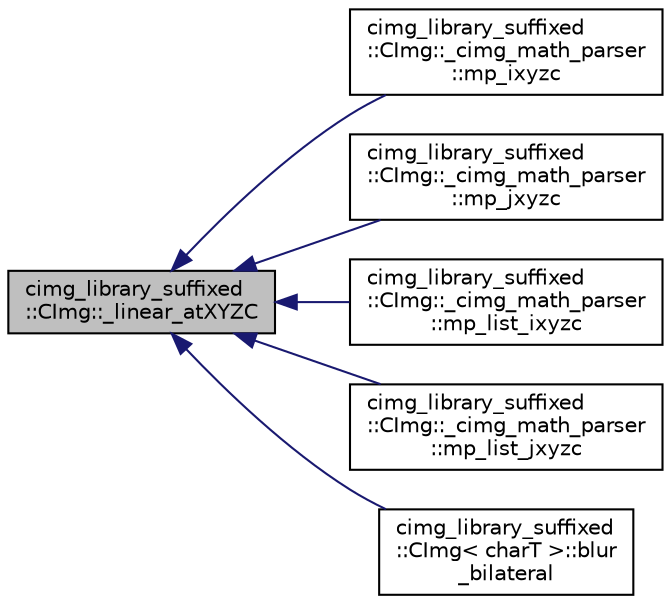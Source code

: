 digraph "cimg_library_suffixed::CImg::_linear_atXYZC"
{
  edge [fontname="Helvetica",fontsize="10",labelfontname="Helvetica",labelfontsize="10"];
  node [fontname="Helvetica",fontsize="10",shape=record];
  rankdir="LR";
  Node179 [label="cimg_library_suffixed\l::CImg::_linear_atXYZC",height=0.2,width=0.4,color="black", fillcolor="grey75", style="filled", fontcolor="black"];
  Node179 -> Node180 [dir="back",color="midnightblue",fontsize="10",style="solid",fontname="Helvetica"];
  Node180 [label="cimg_library_suffixed\l::CImg::_cimg_math_parser\l::mp_ixyzc",height=0.2,width=0.4,color="black", fillcolor="white", style="filled",URL="$structcimg__library__suffixed_1_1_c_img_1_1__cimg__math__parser.html#adccb19bacb29f24ee9b582ffdab1ce87"];
  Node179 -> Node181 [dir="back",color="midnightblue",fontsize="10",style="solid",fontname="Helvetica"];
  Node181 [label="cimg_library_suffixed\l::CImg::_cimg_math_parser\l::mp_jxyzc",height=0.2,width=0.4,color="black", fillcolor="white", style="filled",URL="$structcimg__library__suffixed_1_1_c_img_1_1__cimg__math__parser.html#ab65aef2aad83c05094346595eebd5051"];
  Node179 -> Node182 [dir="back",color="midnightblue",fontsize="10",style="solid",fontname="Helvetica"];
  Node182 [label="cimg_library_suffixed\l::CImg::_cimg_math_parser\l::mp_list_ixyzc",height=0.2,width=0.4,color="black", fillcolor="white", style="filled",URL="$structcimg__library__suffixed_1_1_c_img_1_1__cimg__math__parser.html#af4383fa9613e2534570a889e24d06b5a"];
  Node179 -> Node183 [dir="back",color="midnightblue",fontsize="10",style="solid",fontname="Helvetica"];
  Node183 [label="cimg_library_suffixed\l::CImg::_cimg_math_parser\l::mp_list_jxyzc",height=0.2,width=0.4,color="black", fillcolor="white", style="filled",URL="$structcimg__library__suffixed_1_1_c_img_1_1__cimg__math__parser.html#a1f3648a3f11256430d982c9c6e8debe4"];
  Node179 -> Node184 [dir="back",color="midnightblue",fontsize="10",style="solid",fontname="Helvetica"];
  Node184 [label="cimg_library_suffixed\l::CImg\< charT \>::blur\l_bilateral",height=0.2,width=0.4,color="black", fillcolor="white", style="filled",URL="$structcimg__library__suffixed_1_1_c_img.html#ab19d123867d5a2ed56fe1b016267bfe7",tooltip="Blur image, with the joint bilateral filter. "];
}
